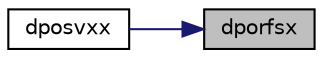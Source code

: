 digraph "dporfsx"
{
 // LATEX_PDF_SIZE
  edge [fontname="Helvetica",fontsize="10",labelfontname="Helvetica",labelfontsize="10"];
  node [fontname="Helvetica",fontsize="10",shape=record];
  rankdir="RL";
  Node1 [label="dporfsx",height=0.2,width=0.4,color="black", fillcolor="grey75", style="filled", fontcolor="black",tooltip="DPORFSX"];
  Node1 -> Node2 [dir="back",color="midnightblue",fontsize="10",style="solid",fontname="Helvetica"];
  Node2 [label="dposvxx",height=0.2,width=0.4,color="black", fillcolor="white", style="filled",URL="$dposvxx_8f.html#a423141487077727ec3bc52edd1fccd44",tooltip="DPOSVXX computes the solution to system of linear equations A * X = B for PO matrices"];
}

